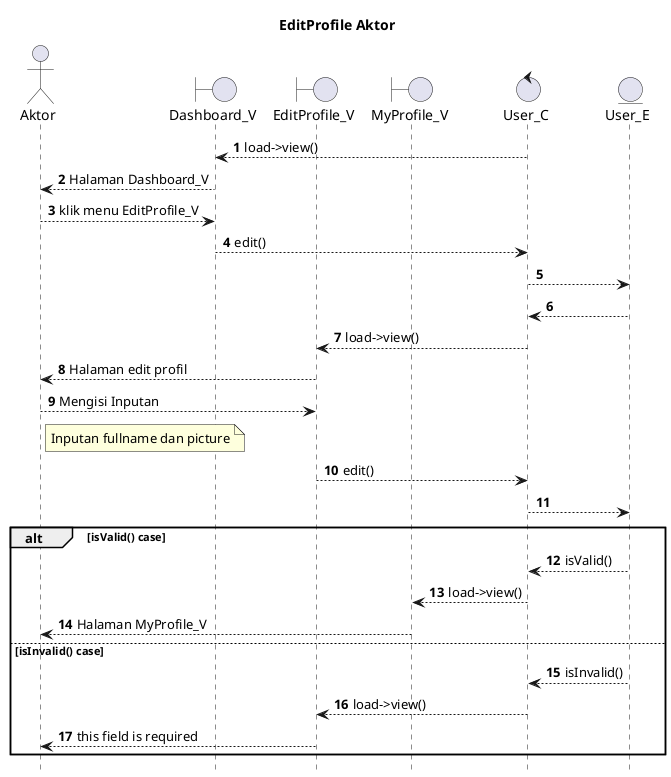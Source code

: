 @startuml

autonumber
hide footbox
title EditProfile Aktor

Actor Aktor
boundary Dashboard_V
boundary EditProfile_V
boundary MyProfile_V
control User_C
Entity User_E

User_C --> Dashboard_V: load->view()
Dashboard_V --> Aktor: Halaman Dashboard_V
Aktor --> Dashboard_V: klik menu EditProfile_V
Dashboard_V --> User_C: edit()
User_C --> User_E:
    
    User_E --> User_C:
    User_C --> EditProfile_V: load->view()
    EditProfile_V --> Aktor: Halaman edit profil

Aktor --> EditProfile_V: Mengisi Inputan
    note right of Aktor
        Inputan fullname dan picture
            end note
EditProfile_V --> User_C: edit()
User_C --> User_E:

alt isValid() case
    
    User_E --> User_C: isValid()
    User_C --> MyProfile_V: load->view()
    MyProfile_V --> Aktor: Halaman MyProfile_V

else isInvalid() case
    
    User_E --> User_C: isInvalid()
    User_C --> EditProfile_V: load->view()
    EditProfile_V --> Aktor: this field is required
end

@enduml